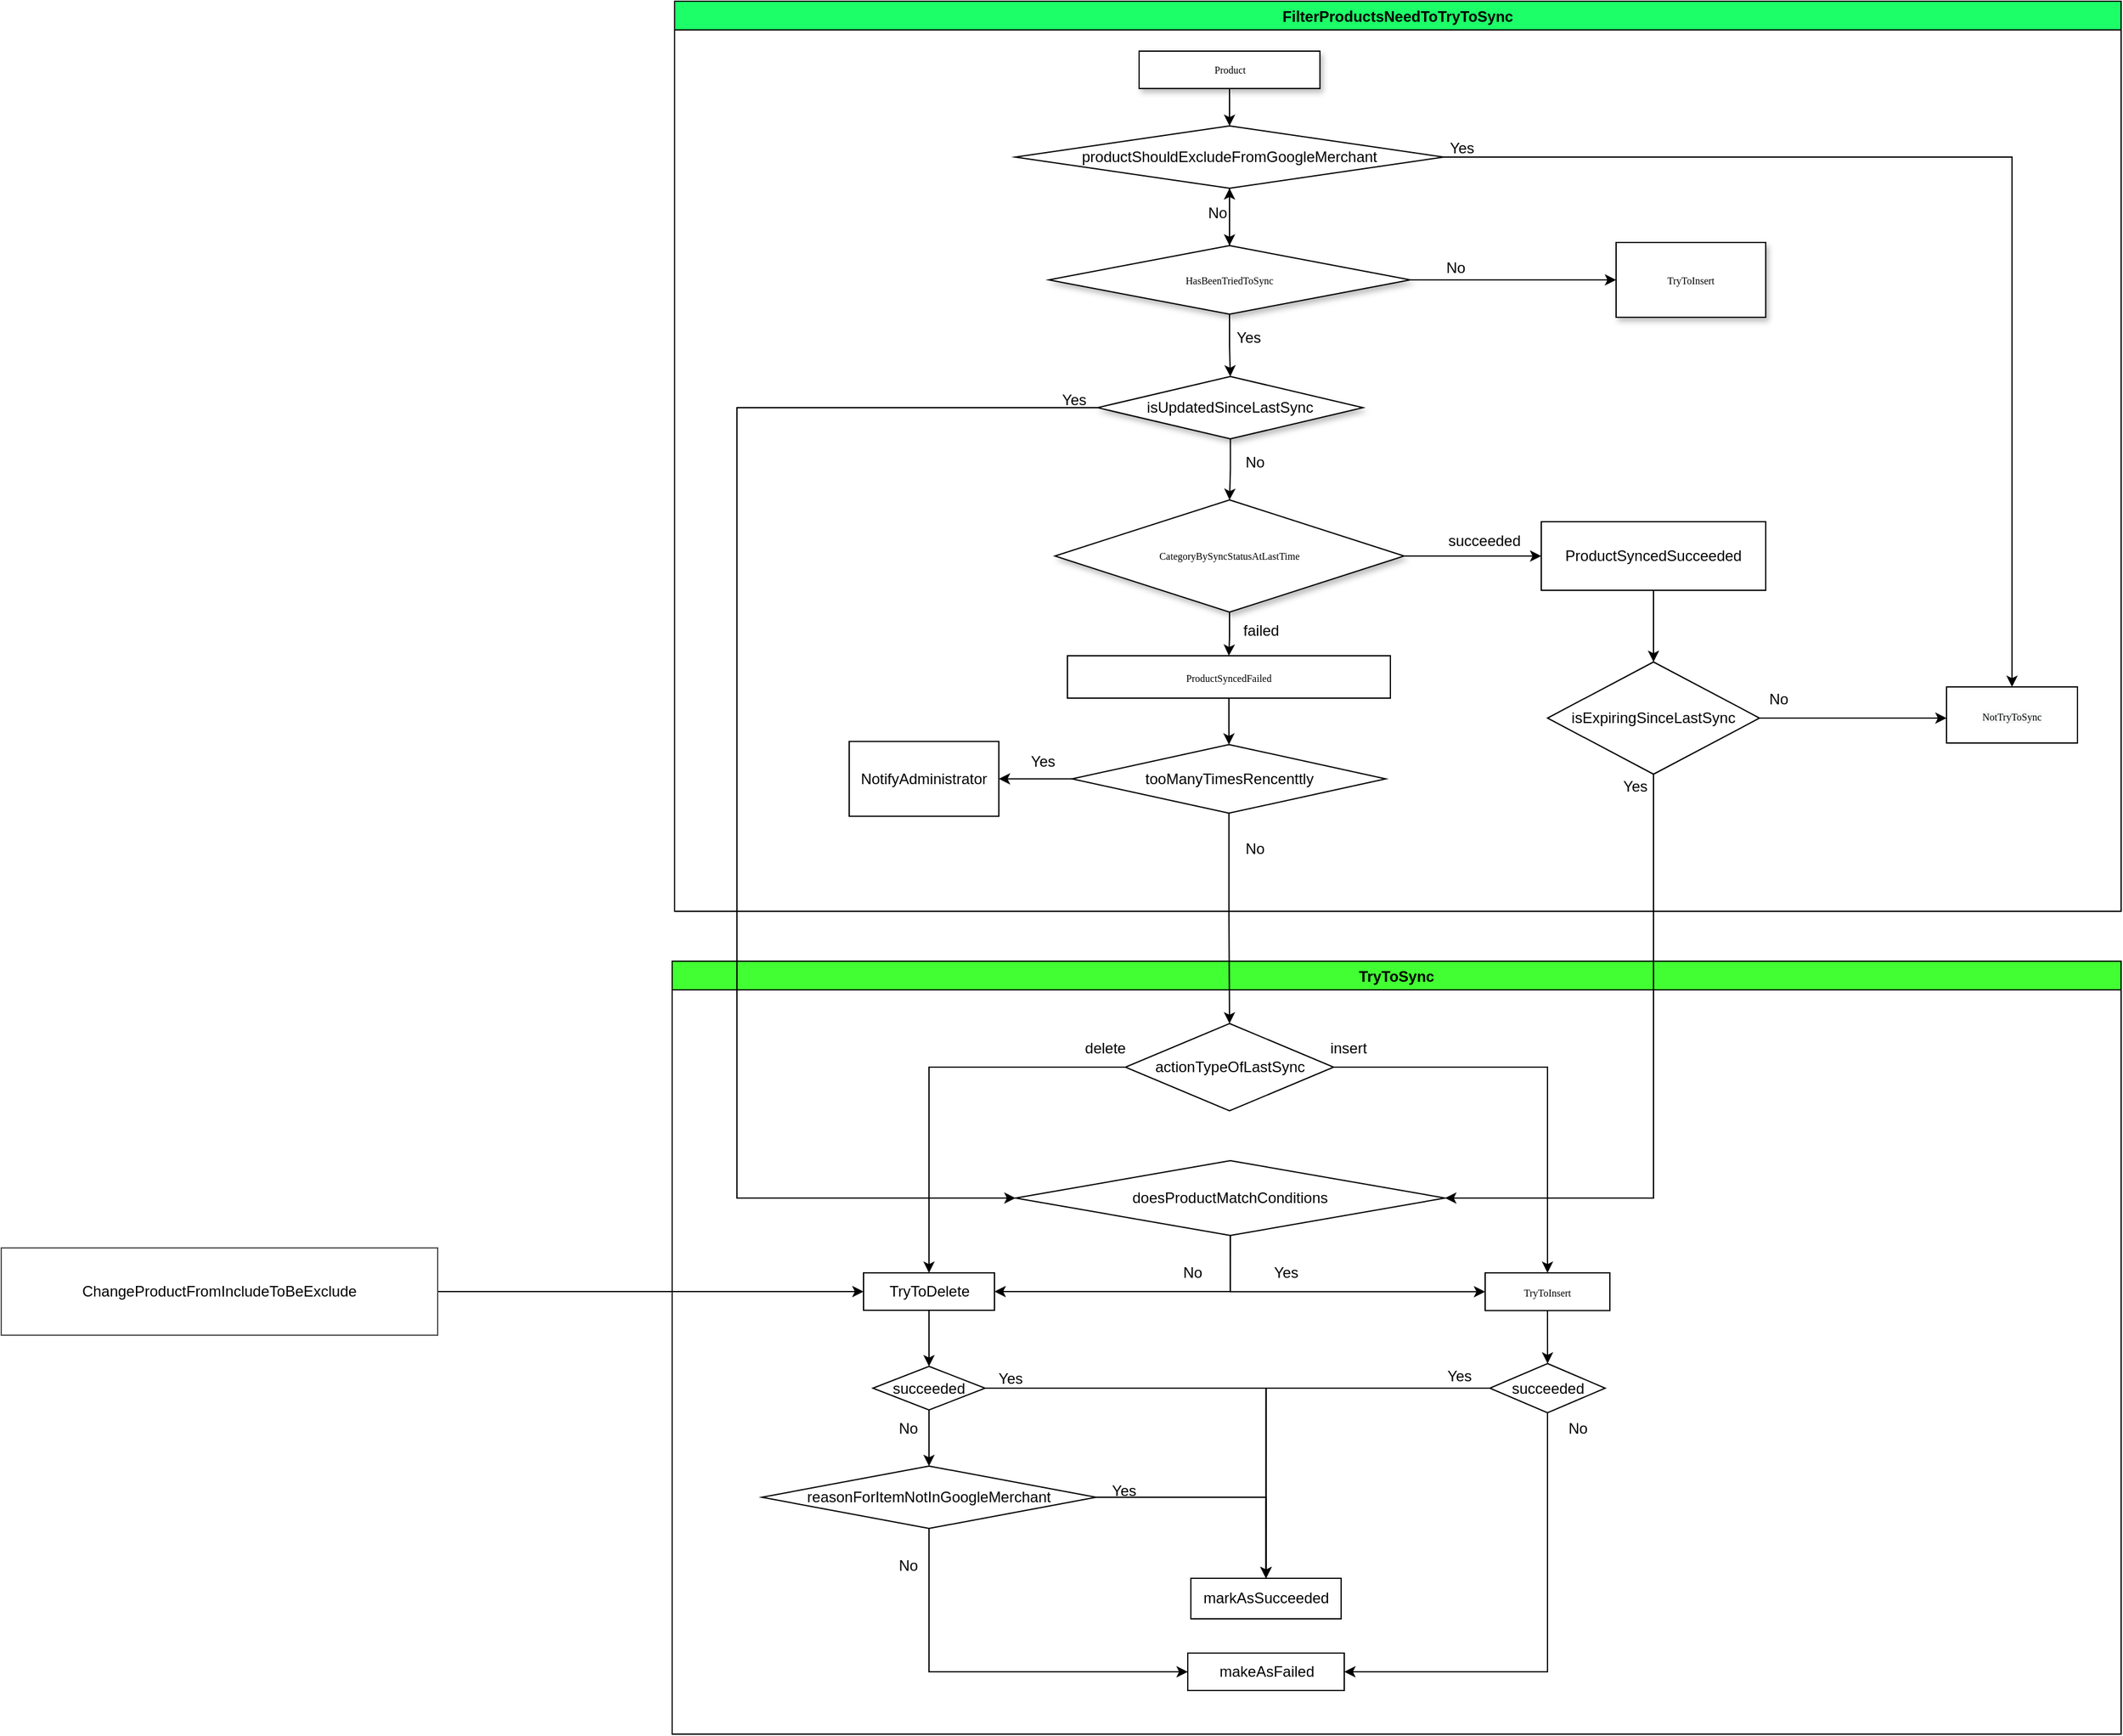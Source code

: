 <mxfile version="15.2.9" type="github">
  <diagram name="Page-1" id="edf60f1a-56cd-e834-aa8a-f176f3a09ee4">
    <mxGraphModel dx="2522" dy="706" grid="1" gridSize="10" guides="1" tooltips="1" connect="1" arrows="1" fold="1" page="1" pageScale="1" pageWidth="1100" pageHeight="850" background="none" math="0" shadow="0">
      <root>
        <mxCell id="0" />
        <mxCell id="1" parent="0" />
        <mxCell id="CbQrUeuHH6SoIER56HUJ-154" value="TryToSync" style="swimlane;shadow=0;fillColor=#41FF33;" vertex="1" parent="1">
          <mxGeometry x="168" y="1000" width="1162" height="620" as="geometry" />
        </mxCell>
        <mxCell id="CbQrUeuHH6SoIER56HUJ-128" value="delete" style="text;html=1;align=center;verticalAlign=middle;resizable=0;points=[];autosize=1;strokeColor=none;fillColor=none;" vertex="1" parent="CbQrUeuHH6SoIER56HUJ-154">
          <mxGeometry x="322" y="60" width="50" height="20" as="geometry" />
        </mxCell>
        <mxCell id="CbQrUeuHH6SoIER56HUJ-129" value="insert" style="text;html=1;align=center;verticalAlign=middle;resizable=0;points=[];autosize=1;strokeColor=none;fillColor=none;" vertex="1" parent="CbQrUeuHH6SoIER56HUJ-154">
          <mxGeometry x="522" y="60" width="40" height="20" as="geometry" />
        </mxCell>
        <mxCell id="CbQrUeuHH6SoIER56HUJ-15" value="doesProductMatchConditions" style="rhombus;whiteSpace=wrap;html=1;rounded=0;" vertex="1" parent="CbQrUeuHH6SoIER56HUJ-154">
          <mxGeometry x="275.38" y="160" width="344.5" height="60" as="geometry" />
        </mxCell>
        <mxCell id="CbQrUeuHH6SoIER56HUJ-142" style="edgeStyle=orthogonalEdgeStyle;rounded=0;orthogonalLoop=1;jettySize=auto;html=1;exitX=0.5;exitY=1;exitDx=0;exitDy=0;entryX=1;entryY=0.5;entryDx=0;entryDy=0;" edge="1" parent="CbQrUeuHH6SoIER56HUJ-154" source="CbQrUeuHH6SoIER56HUJ-15" target="CbQrUeuHH6SoIER56HUJ-34">
          <mxGeometry relative="1" as="geometry" />
        </mxCell>
        <mxCell id="CbQrUeuHH6SoIER56HUJ-50" value="reasonForItemNotInGoogleMerchant" style="rhombus;whiteSpace=wrap;html=1;rounded=0;" vertex="1" parent="CbQrUeuHH6SoIER56HUJ-154">
          <mxGeometry x="72" y="405" width="268" height="50" as="geometry" />
        </mxCell>
        <mxCell id="CbQrUeuHH6SoIER56HUJ-34" value="TryToDelete" style="whiteSpace=wrap;html=1;rounded=0;" vertex="1" parent="CbQrUeuHH6SoIER56HUJ-154">
          <mxGeometry x="153.5" y="250" width="105" height="30" as="geometry" />
        </mxCell>
        <mxCell id="CbQrUeuHH6SoIER56HUJ-81" style="edgeStyle=orthogonalEdgeStyle;rounded=0;orthogonalLoop=1;jettySize=auto;html=1;exitX=0.5;exitY=1;exitDx=0;exitDy=0;entryX=0.5;entryY=0;entryDx=0;entryDy=0;" edge="1" parent="CbQrUeuHH6SoIER56HUJ-154" source="CbQrUeuHH6SoIER56HUJ-43" target="CbQrUeuHH6SoIER56HUJ-50">
          <mxGeometry relative="1" as="geometry" />
        </mxCell>
        <mxCell id="CbQrUeuHH6SoIER56HUJ-43" value="succeeded" style="rhombus;whiteSpace=wrap;html=1;rounded=0;" vertex="1" parent="CbQrUeuHH6SoIER56HUJ-154">
          <mxGeometry x="161.0" y="325" width="90" height="35" as="geometry" />
        </mxCell>
        <mxCell id="CbQrUeuHH6SoIER56HUJ-82" style="edgeStyle=orthogonalEdgeStyle;rounded=0;orthogonalLoop=1;jettySize=auto;html=1;exitX=0.5;exitY=1;exitDx=0;exitDy=0;entryX=0.5;entryY=0;entryDx=0;entryDy=0;" edge="1" parent="CbQrUeuHH6SoIER56HUJ-154" source="CbQrUeuHH6SoIER56HUJ-34" target="CbQrUeuHH6SoIER56HUJ-43">
          <mxGeometry relative="1" as="geometry" />
        </mxCell>
        <mxCell id="CbQrUeuHH6SoIER56HUJ-146" style="edgeStyle=orthogonalEdgeStyle;rounded=0;orthogonalLoop=1;jettySize=auto;html=1;exitX=1;exitY=0.5;exitDx=0;exitDy=0;entryX=0.5;entryY=0;entryDx=0;entryDy=0;" edge="1" parent="CbQrUeuHH6SoIER56HUJ-154" source="CbQrUeuHH6SoIER56HUJ-50" target="CbQrUeuHH6SoIER56HUJ-77">
          <mxGeometry relative="1" as="geometry" />
        </mxCell>
        <mxCell id="CbQrUeuHH6SoIER56HUJ-151" style="edgeStyle=orthogonalEdgeStyle;rounded=0;orthogonalLoop=1;jettySize=auto;html=1;exitX=0.5;exitY=1;exitDx=0;exitDy=0;entryX=0;entryY=0.5;entryDx=0;entryDy=0;" edge="1" parent="CbQrUeuHH6SoIER56HUJ-154" source="CbQrUeuHH6SoIER56HUJ-50" target="CbQrUeuHH6SoIER56HUJ-56">
          <mxGeometry relative="1" as="geometry" />
        </mxCell>
        <mxCell id="CbQrUeuHH6SoIER56HUJ-56" value="makeAsFailed" style="rounded=0;whiteSpace=wrap;html=1;" vertex="1" parent="CbQrUeuHH6SoIER56HUJ-154">
          <mxGeometry x="413.5" y="555" width="125.5" height="30" as="geometry" />
        </mxCell>
        <mxCell id="CbQrUeuHH6SoIER56HUJ-77" value="markAsSucceeded" style="whiteSpace=wrap;html=1;rounded=0;" vertex="1" parent="CbQrUeuHH6SoIER56HUJ-154">
          <mxGeometry x="416" y="495" width="120.5" height="32.5" as="geometry" />
        </mxCell>
        <mxCell id="CbQrUeuHH6SoIER56HUJ-148" style="edgeStyle=orthogonalEdgeStyle;rounded=0;orthogonalLoop=1;jettySize=auto;html=1;exitX=1;exitY=0.5;exitDx=0;exitDy=0;entryX=0.5;entryY=0;entryDx=0;entryDy=0;" edge="1" parent="CbQrUeuHH6SoIER56HUJ-154" source="CbQrUeuHH6SoIER56HUJ-43" target="CbQrUeuHH6SoIER56HUJ-77">
          <mxGeometry relative="1" as="geometry" />
        </mxCell>
        <mxCell id="CbQrUeuHH6SoIER56HUJ-147" value="Yes" style="text;html=1;align=center;verticalAlign=middle;resizable=0;points=[];autosize=1;strokeColor=none;fillColor=none;" vertex="1" parent="CbQrUeuHH6SoIER56HUJ-154">
          <mxGeometry x="342.25" y="415" width="40" height="20" as="geometry" />
        </mxCell>
        <mxCell id="CbQrUeuHH6SoIER56HUJ-149" value="Yes" style="text;html=1;align=center;verticalAlign=middle;resizable=0;points=[];autosize=1;strokeColor=none;fillColor=none;" vertex="1" parent="CbQrUeuHH6SoIER56HUJ-154">
          <mxGeometry x="251" y="325" width="40" height="20" as="geometry" />
        </mxCell>
        <mxCell id="CbQrUeuHH6SoIER56HUJ-152" value="No" style="text;html=1;align=center;verticalAlign=middle;resizable=0;points=[];autosize=1;strokeColor=none;fillColor=none;" vertex="1" parent="CbQrUeuHH6SoIER56HUJ-154">
          <mxGeometry x="173.5" y="475" width="30" height="20" as="geometry" />
        </mxCell>
        <mxCell id="CbQrUeuHH6SoIER56HUJ-153" value="No" style="text;html=1;align=center;verticalAlign=middle;resizable=0;points=[];autosize=1;strokeColor=none;fillColor=none;" vertex="1" parent="CbQrUeuHH6SoIER56HUJ-154">
          <mxGeometry x="173.5" y="365" width="30" height="20" as="geometry" />
        </mxCell>
        <mxCell id="CbQrUeuHH6SoIER56HUJ-155" style="edgeStyle=orthogonalEdgeStyle;rounded=0;orthogonalLoop=1;jettySize=auto;html=1;exitX=0;exitY=0.5;exitDx=0;exitDy=0;entryX=0.5;entryY=0;entryDx=0;entryDy=0;" edge="1" parent="CbQrUeuHH6SoIER56HUJ-154" source="CbQrUeuHH6SoIER56HUJ-144" target="CbQrUeuHH6SoIER56HUJ-77">
          <mxGeometry relative="1" as="geometry" />
        </mxCell>
        <mxCell id="CbQrUeuHH6SoIER56HUJ-157" style="edgeStyle=orthogonalEdgeStyle;rounded=0;orthogonalLoop=1;jettySize=auto;html=1;exitX=0.5;exitY=1;exitDx=0;exitDy=0;entryX=1;entryY=0.5;entryDx=0;entryDy=0;" edge="1" parent="CbQrUeuHH6SoIER56HUJ-154" source="CbQrUeuHH6SoIER56HUJ-144" target="CbQrUeuHH6SoIER56HUJ-56">
          <mxGeometry relative="1" as="geometry" />
        </mxCell>
        <mxCell id="CbQrUeuHH6SoIER56HUJ-144" value="succeeded" style="rhombus;whiteSpace=wrap;html=1;rounded=0;" vertex="1" parent="CbQrUeuHH6SoIER56HUJ-154">
          <mxGeometry x="655.75" y="322.75" width="92.5" height="39.5" as="geometry" />
        </mxCell>
        <mxCell id="CbQrUeuHH6SoIER56HUJ-156" value="Yes" style="text;html=1;align=center;verticalAlign=middle;resizable=0;points=[];autosize=1;strokeColor=none;fillColor=none;" vertex="1" parent="CbQrUeuHH6SoIER56HUJ-154">
          <mxGeometry x="610.5" y="322.75" width="40" height="20" as="geometry" />
        </mxCell>
        <mxCell id="CbQrUeuHH6SoIER56HUJ-158" value="No" style="text;html=1;align=center;verticalAlign=middle;resizable=0;points=[];autosize=1;strokeColor=none;fillColor=none;" vertex="1" parent="CbQrUeuHH6SoIER56HUJ-154">
          <mxGeometry x="710.5" y="365" width="30" height="20" as="geometry" />
        </mxCell>
        <mxCell id="CbQrUeuHH6SoIER56HUJ-145" value="" style="edgeStyle=orthogonalEdgeStyle;rounded=0;orthogonalLoop=1;jettySize=auto;html=1;" edge="1" parent="CbQrUeuHH6SoIER56HUJ-154" source="CbQrUeuHH6SoIER56HUJ-93" target="CbQrUeuHH6SoIER56HUJ-144">
          <mxGeometry relative="1" as="geometry" />
        </mxCell>
        <mxCell id="CbQrUeuHH6SoIER56HUJ-93" value="&lt;span style=&quot;font-family: &amp;#34;verdana&amp;#34; ; font-size: 8px&quot;&gt;TryToInsert&lt;/span&gt;" style="rounded=0;whiteSpace=wrap;html=1;" vertex="1" parent="CbQrUeuHH6SoIER56HUJ-154">
          <mxGeometry x="652" y="250" width="100" height="30.25" as="geometry" />
        </mxCell>
        <mxCell id="CbQrUeuHH6SoIER56HUJ-143" style="edgeStyle=orthogonalEdgeStyle;rounded=0;orthogonalLoop=1;jettySize=auto;html=1;exitX=0.5;exitY=1;exitDx=0;exitDy=0;entryX=0;entryY=0.5;entryDx=0;entryDy=0;" edge="1" parent="CbQrUeuHH6SoIER56HUJ-154" source="CbQrUeuHH6SoIER56HUJ-15" target="CbQrUeuHH6SoIER56HUJ-93">
          <mxGeometry relative="1" as="geometry">
            <mxPoint x="425.25" y="230" as="sourcePoint" />
            <mxPoint x="307.5" y="400" as="targetPoint" />
          </mxGeometry>
        </mxCell>
        <mxCell id="CbQrUeuHH6SoIER56HUJ-159" value="No" style="text;html=1;align=center;verticalAlign=middle;resizable=0;points=[];autosize=1;strokeColor=none;fillColor=none;" vertex="1" parent="CbQrUeuHH6SoIER56HUJ-154">
          <mxGeometry x="402" y="240" width="30" height="20" as="geometry" />
        </mxCell>
        <mxCell id="CbQrUeuHH6SoIER56HUJ-160" value="Yes" style="text;html=1;align=center;verticalAlign=middle;resizable=0;points=[];autosize=1;strokeColor=none;fillColor=none;" vertex="1" parent="CbQrUeuHH6SoIER56HUJ-154">
          <mxGeometry x="472" y="240" width="40" height="20" as="geometry" />
        </mxCell>
        <mxCell id="EK-wam1igdU6rYTjhElC-139" style="edgeStyle=orthogonalEdgeStyle;rounded=0;orthogonalLoop=1;jettySize=auto;html=1;exitX=0.5;exitY=1;exitDx=0;exitDy=0;entryX=0.5;entryY=0;entryDx=0;entryDy=0;" parent="1" source="7Pt-dEw9oAocELptS7nf-5" target="EK-wam1igdU6rYTjhElC-64" edge="1">
          <mxGeometry relative="1" as="geometry" />
        </mxCell>
        <mxCell id="CbQrUeuHH6SoIER56HUJ-71" value="" style="edgeStyle=orthogonalEdgeStyle;rounded=0;orthogonalLoop=1;jettySize=auto;html=1;" edge="1" parent="1" source="7Pt-dEw9oAocELptS7nf-5" target="CbQrUeuHH6SoIER56HUJ-58">
          <mxGeometry relative="1" as="geometry" />
        </mxCell>
        <mxCell id="CbQrUeuHH6SoIER56HUJ-123" value="" style="edgeStyle=orthogonalEdgeStyle;rounded=0;orthogonalLoop=1;jettySize=auto;html=1;" edge="1" parent="1" source="7Pt-dEw9oAocELptS7nf-5" target="CbQrUeuHH6SoIER56HUJ-122">
          <mxGeometry relative="1" as="geometry" />
        </mxCell>
        <mxCell id="7Pt-dEw9oAocELptS7nf-5" value="&lt;span&gt;HasBeenTriedToSync&lt;/span&gt;" style="rhombus;whiteSpace=wrap;html=1;rounded=0;shadow=1;labelBackgroundColor=none;strokeWidth=1;fontFamily=Verdana;fontSize=8;align=center;" parent="1" vertex="1">
          <mxGeometry x="470" y="426" width="290" height="55" as="geometry" />
        </mxCell>
        <mxCell id="7Pt-dEw9oAocELptS7nf-24" value="" style="edgeStyle=orthogonalEdgeStyle;rounded=0;orthogonalLoop=1;jettySize=auto;html=1;" parent="1" edge="1">
          <mxGeometry relative="1" as="geometry">
            <mxPoint x="1370" y="690" as="targetPoint" />
          </mxGeometry>
        </mxCell>
        <mxCell id="EK-wam1igdU6rYTjhElC-19" value="No" style="text;html=1;align=center;verticalAlign=middle;resizable=0;points=[];autosize=1;strokeColor=none;fillColor=none;" parent="1" vertex="1">
          <mxGeometry x="781" y="433.5" width="30" height="20" as="geometry" />
        </mxCell>
        <mxCell id="EK-wam1igdU6rYTjhElC-20" value="Yes" style="text;html=1;align=center;verticalAlign=middle;resizable=0;points=[];autosize=1;strokeColor=none;fillColor=none;" parent="1" vertex="1">
          <mxGeometry x="610" y="490" width="40" height="20" as="geometry" />
        </mxCell>
        <mxCell id="EK-wam1igdU6rYTjhElC-71" value="" style="edgeStyle=orthogonalEdgeStyle;rounded=0;orthogonalLoop=1;jettySize=auto;html=1;entryX=0.5;entryY=0;entryDx=0;entryDy=0;" parent="1" source="EK-wam1igdU6rYTjhElC-64" target="EK-wam1igdU6rYTjhElC-99" edge="1">
          <mxGeometry relative="1" as="geometry">
            <mxPoint x="615.6" y="631" as="targetPoint" />
          </mxGeometry>
        </mxCell>
        <mxCell id="CbQrUeuHH6SoIER56HUJ-135" style="edgeStyle=orthogonalEdgeStyle;rounded=0;orthogonalLoop=1;jettySize=auto;html=1;exitX=0;exitY=0.5;exitDx=0;exitDy=0;entryX=0;entryY=0.5;entryDx=0;entryDy=0;" edge="1" parent="1" source="EK-wam1igdU6rYTjhElC-64" target="CbQrUeuHH6SoIER56HUJ-15">
          <mxGeometry relative="1" as="geometry">
            <Array as="points">
              <mxPoint x="220" y="556" />
              <mxPoint x="220" y="1190" />
            </Array>
          </mxGeometry>
        </mxCell>
        <mxCell id="EK-wam1igdU6rYTjhElC-64" value="&lt;span style=&quot;font-family: &amp;#34;helvetica&amp;#34; ; font-size: 12px&quot;&gt;isUpdatedSinceLastSync&lt;/span&gt;" style="rhombus;whiteSpace=wrap;html=1;rounded=0;shadow=1;fontFamily=Verdana;fontSize=8;strokeWidth=1;" parent="1" vertex="1">
          <mxGeometry x="509.25" y="531" width="212.75" height="50" as="geometry" />
        </mxCell>
        <mxCell id="EK-wam1igdU6rYTjhElC-91" style="edgeStyle=orthogonalEdgeStyle;rounded=0;orthogonalLoop=1;jettySize=auto;html=1;exitX=1;exitY=0.5;exitDx=0;exitDy=0;entryX=0;entryY=0.5;entryDx=0;entryDy=0;" parent="1" source="EK-wam1igdU6rYTjhElC-99" target="EK-wam1igdU6rYTjhElC-74" edge="1">
          <mxGeometry relative="1" as="geometry" />
        </mxCell>
        <mxCell id="EK-wam1igdU6rYTjhElC-100" value="" style="edgeStyle=orthogonalEdgeStyle;rounded=0;orthogonalLoop=1;jettySize=auto;html=1;" parent="1" target="EK-wam1igdU6rYTjhElC-99" edge="1">
          <mxGeometry relative="1" as="geometry">
            <mxPoint x="615.6" y="630" as="sourcePoint" />
          </mxGeometry>
        </mxCell>
        <mxCell id="EK-wam1igdU6rYTjhElC-109" value="" style="edgeStyle=orthogonalEdgeStyle;rounded=0;orthogonalLoop=1;jettySize=auto;html=1;" parent="1" source="EK-wam1igdU6rYTjhElC-75" target="EK-wam1igdU6rYTjhElC-108" edge="1">
          <mxGeometry relative="1" as="geometry" />
        </mxCell>
        <mxCell id="EK-wam1igdU6rYTjhElC-75" value="&lt;span style=&quot;font-family: &amp;#34;verdana&amp;#34; ; font-size: 8px&quot;&gt;ProductSyncedFailed&lt;/span&gt;" style="rounded=0;whiteSpace=wrap;html=1;" parent="1" vertex="1">
          <mxGeometry x="485" y="755" width="259" height="34" as="geometry" />
        </mxCell>
        <mxCell id="EK-wam1igdU6rYTjhElC-102" style="edgeStyle=orthogonalEdgeStyle;rounded=0;orthogonalLoop=1;jettySize=auto;html=1;exitX=0.5;exitY=1;exitDx=0;exitDy=0;" parent="1" source="EK-wam1igdU6rYTjhElC-99" target="EK-wam1igdU6rYTjhElC-75" edge="1">
          <mxGeometry relative="1" as="geometry" />
        </mxCell>
        <mxCell id="EK-wam1igdU6rYTjhElC-99" value="CategoryBySyncStatusAtLastTime" style="rhombus;whiteSpace=wrap;html=1;rounded=0;shadow=1;fontFamily=Verdana;fontSize=8;strokeWidth=1;" parent="1" vertex="1">
          <mxGeometry x="475" y="630" width="280" height="90" as="geometry" />
        </mxCell>
        <mxCell id="EK-wam1igdU6rYTjhElC-101" value="succeeded" style="text;html=1;align=center;verticalAlign=middle;resizable=0;points=[];autosize=1;strokeColor=none;fillColor=none;" parent="1" vertex="1">
          <mxGeometry x="784" y="653.25" width="70" height="20" as="geometry" />
        </mxCell>
        <mxCell id="EK-wam1igdU6rYTjhElC-103" value="failed" style="text;html=1;align=center;verticalAlign=middle;resizable=0;points=[];autosize=1;strokeColor=none;fillColor=none;" parent="1" vertex="1">
          <mxGeometry x="620" y="725" width="40" height="20" as="geometry" />
        </mxCell>
        <mxCell id="EK-wam1igdU6rYTjhElC-133" style="edgeStyle=orthogonalEdgeStyle;rounded=0;orthogonalLoop=1;jettySize=auto;html=1;exitX=0;exitY=0.5;exitDx=0;exitDy=0;entryX=1;entryY=0.5;entryDx=0;entryDy=0;" parent="1" source="EK-wam1igdU6rYTjhElC-108" target="EK-wam1igdU6rYTjhElC-116" edge="1">
          <mxGeometry relative="1" as="geometry" />
        </mxCell>
        <mxCell id="CbQrUeuHH6SoIER56HUJ-98" value="" style="edgeStyle=orthogonalEdgeStyle;rounded=0;orthogonalLoop=1;jettySize=auto;html=1;" edge="1" parent="1" source="EK-wam1igdU6rYTjhElC-108" target="CbQrUeuHH6SoIER56HUJ-97">
          <mxGeometry relative="1" as="geometry" />
        </mxCell>
        <mxCell id="EK-wam1igdU6rYTjhElC-108" value="tooManyTimesRencenttly" style="rhombus;whiteSpace=wrap;html=1;rounded=0;" parent="1" vertex="1">
          <mxGeometry x="488.75" y="826.25" width="251.5" height="55" as="geometry" />
        </mxCell>
        <mxCell id="EK-wam1igdU6rYTjhElC-116" value="NotifyAdministrator" style="rounded=0;whiteSpace=wrap;html=1;" parent="1" vertex="1">
          <mxGeometry x="310" y="823.75" width="120" height="60" as="geometry" />
        </mxCell>
        <mxCell id="EK-wam1igdU6rYTjhElC-122" value="No" style="text;html=1;align=center;verticalAlign=middle;resizable=0;points=[];autosize=1;strokeColor=none;fillColor=none;" parent="1" vertex="1">
          <mxGeometry x="620" y="900" width="30" height="20" as="geometry" />
        </mxCell>
        <mxCell id="EK-wam1igdU6rYTjhElC-123" value="Yes" style="text;html=1;align=center;verticalAlign=middle;resizable=0;points=[];autosize=1;strokeColor=none;fillColor=none;" parent="1" vertex="1">
          <mxGeometry x="445" y="830" width="40" height="20" as="geometry" />
        </mxCell>
        <mxCell id="EK-wam1igdU6rYTjhElC-140" value="No" style="text;html=1;align=center;verticalAlign=middle;resizable=0;points=[];autosize=1;strokeColor=none;fillColor=none;" parent="1" vertex="1">
          <mxGeometry x="620" y="590" width="30" height="20" as="geometry" />
        </mxCell>
        <mxCell id="CbQrUeuHH6SoIER56HUJ-7" value="FilterProductsNeedToTryToSync" style="swimlane;fillColor=#1CFF68;" vertex="1" parent="1">
          <mxGeometry x="170" y="230" width="1160" height="730" as="geometry" />
        </mxCell>
        <mxCell id="CbQrUeuHH6SoIER56HUJ-134" style="edgeStyle=orthogonalEdgeStyle;rounded=0;orthogonalLoop=1;jettySize=auto;html=1;exitX=1;exitY=0.5;exitDx=0;exitDy=0;entryX=0.5;entryY=0;entryDx=0;entryDy=0;" edge="1" parent="CbQrUeuHH6SoIER56HUJ-7" source="CbQrUeuHH6SoIER56HUJ-58" target="EK-wam1igdU6rYTjhElC-120">
          <mxGeometry relative="1" as="geometry" />
        </mxCell>
        <mxCell id="CbQrUeuHH6SoIER56HUJ-58" value="productShouldExcludeFromGoogleMerchant" style="rhombus;whiteSpace=wrap;html=1;rounded=0;" vertex="1" parent="CbQrUeuHH6SoIER56HUJ-7">
          <mxGeometry x="273.22" y="100" width="343.56" height="50" as="geometry" />
        </mxCell>
        <mxCell id="CbQrUeuHH6SoIER56HUJ-70" style="edgeStyle=orthogonalEdgeStyle;rounded=0;orthogonalLoop=1;jettySize=auto;html=1;exitX=0.5;exitY=1;exitDx=0;exitDy=0;" edge="1" parent="CbQrUeuHH6SoIER56HUJ-7" source="7Pt-dEw9oAocELptS7nf-1" target="CbQrUeuHH6SoIER56HUJ-58">
          <mxGeometry relative="1" as="geometry" />
        </mxCell>
        <mxCell id="7Pt-dEw9oAocELptS7nf-1" value="Product" style="whiteSpace=wrap;html=1;rounded=0;shadow=1;labelBackgroundColor=none;strokeWidth=1;fontFamily=Verdana;fontSize=8;align=center;" parent="CbQrUeuHH6SoIER56HUJ-7" vertex="1">
          <mxGeometry x="372.5" y="40" width="145" height="30" as="geometry" />
        </mxCell>
        <mxCell id="CbQrUeuHH6SoIER56HUJ-61" value="No" style="text;html=1;align=center;verticalAlign=middle;resizable=0;points=[];autosize=1;strokeColor=none;fillColor=none;" vertex="1" parent="CbQrUeuHH6SoIER56HUJ-7">
          <mxGeometry x="420" y="160" width="30" height="20" as="geometry" />
        </mxCell>
        <mxCell id="EK-wam1igdU6rYTjhElC-120" value="&#xa;&#xa;&lt;span style=&quot;color: rgb(0, 0, 0); font-family: verdana; font-size: 8px; font-style: normal; font-weight: 400; letter-spacing: normal; text-align: center; text-indent: 0px; text-transform: none; word-spacing: 0px; background-color: rgb(248, 249, 250); display: inline; float: none;&quot;&gt;NotTryToSync&lt;/span&gt;&#xa;&#xa;" style="rounded=0;whiteSpace=wrap;html=1;" parent="CbQrUeuHH6SoIER56HUJ-7" vertex="1">
          <mxGeometry x="1020" y="550" width="105" height="45" as="geometry" />
        </mxCell>
        <mxCell id="CbQrUeuHH6SoIER56HUJ-68" value="Yes" style="text;html=1;align=center;verticalAlign=middle;resizable=0;points=[];autosize=1;strokeColor=none;fillColor=none;" vertex="1" parent="CbQrUeuHH6SoIER56HUJ-7">
          <mxGeometry x="750" y="620" width="40" height="20" as="geometry" />
        </mxCell>
        <mxCell id="CbQrUeuHH6SoIER56HUJ-66" value="No" style="text;html=1;align=center;verticalAlign=middle;resizable=0;points=[];autosize=1;strokeColor=none;fillColor=none;" vertex="1" parent="CbQrUeuHH6SoIER56HUJ-7">
          <mxGeometry x="870" y="550" width="30" height="20" as="geometry" />
        </mxCell>
        <mxCell id="EK-wam1igdU6rYTjhElC-80" value="isExpiringSinceLastSync" style="rhombus;whiteSpace=wrap;html=1;" parent="CbQrUeuHH6SoIER56HUJ-7" vertex="1">
          <mxGeometry x="700" y="530" width="170" height="90" as="geometry" />
        </mxCell>
        <mxCell id="EK-wam1igdU6rYTjhElC-121" style="edgeStyle=orthogonalEdgeStyle;rounded=0;orthogonalLoop=1;jettySize=auto;html=1;exitX=1;exitY=0.5;exitDx=0;exitDy=0;" parent="CbQrUeuHH6SoIER56HUJ-7" source="EK-wam1igdU6rYTjhElC-80" target="EK-wam1igdU6rYTjhElC-120" edge="1">
          <mxGeometry relative="1" as="geometry">
            <mxPoint x="860" y="610" as="sourcePoint" />
            <Array as="points">
              <mxPoint x="1120" y="575" />
              <mxPoint x="1120" y="575" />
            </Array>
          </mxGeometry>
        </mxCell>
        <mxCell id="EK-wam1igdU6rYTjhElC-74" value="ProductSyncedSucceeded" style="rounded=0;whiteSpace=wrap;html=1;" parent="CbQrUeuHH6SoIER56HUJ-7" vertex="1">
          <mxGeometry x="695" y="417.5" width="180" height="55" as="geometry" />
        </mxCell>
        <mxCell id="EK-wam1igdU6rYTjhElC-83" style="edgeStyle=orthogonalEdgeStyle;rounded=0;orthogonalLoop=1;jettySize=auto;html=1;exitX=0.5;exitY=1;exitDx=0;exitDy=0;entryX=0.5;entryY=0;entryDx=0;entryDy=0;" parent="CbQrUeuHH6SoIER56HUJ-7" source="EK-wam1igdU6rYTjhElC-74" target="EK-wam1igdU6rYTjhElC-80" edge="1">
          <mxGeometry relative="1" as="geometry" />
        </mxCell>
        <mxCell id="EK-wam1igdU6rYTjhElC-82" value="Yes" style="text;html=1;align=center;verticalAlign=middle;resizable=0;points=[];autosize=1;strokeColor=none;fillColor=none;" parent="CbQrUeuHH6SoIER56HUJ-7" vertex="1">
          <mxGeometry x="300" y="310" width="40" height="20" as="geometry" />
        </mxCell>
        <mxCell id="CbQrUeuHH6SoIER56HUJ-161" value="Yes" style="text;html=1;align=center;verticalAlign=middle;resizable=0;points=[];autosize=1;strokeColor=none;fillColor=none;" vertex="1" parent="CbQrUeuHH6SoIER56HUJ-7">
          <mxGeometry x="610.78" y="108" width="40" height="20" as="geometry" />
        </mxCell>
        <mxCell id="CbQrUeuHH6SoIER56HUJ-59" style="edgeStyle=orthogonalEdgeStyle;rounded=0;orthogonalLoop=1;jettySize=auto;html=1;exitX=0.5;exitY=1;exitDx=0;exitDy=0;entryX=0.5;entryY=0;entryDx=0;entryDy=0;" edge="1" parent="1" source="CbQrUeuHH6SoIER56HUJ-58" target="7Pt-dEw9oAocELptS7nf-5">
          <mxGeometry relative="1" as="geometry" />
        </mxCell>
        <mxCell id="CbQrUeuHH6SoIER56HUJ-122" value="TryToInsert" style="whiteSpace=wrap;html=1;rounded=0;shadow=1;fontFamily=Verdana;fontSize=8;strokeWidth=1;" vertex="1" parent="1">
          <mxGeometry x="925" y="423.5" width="120" height="60" as="geometry" />
        </mxCell>
        <mxCell id="CbQrUeuHH6SoIER56HUJ-137" style="edgeStyle=orthogonalEdgeStyle;rounded=0;orthogonalLoop=1;jettySize=auto;html=1;exitX=0.5;exitY=1;exitDx=0;exitDy=0;entryX=1;entryY=0.5;entryDx=0;entryDy=0;" edge="1" parent="1" source="EK-wam1igdU6rYTjhElC-80" target="CbQrUeuHH6SoIER56HUJ-15">
          <mxGeometry relative="1" as="geometry" />
        </mxCell>
        <mxCell id="CbQrUeuHH6SoIER56HUJ-139" style="edgeStyle=orthogonalEdgeStyle;rounded=0;orthogonalLoop=1;jettySize=auto;html=1;exitX=0;exitY=0.5;exitDx=0;exitDy=0;entryX=0.5;entryY=0;entryDx=0;entryDy=0;" edge="1" parent="1" source="CbQrUeuHH6SoIER56HUJ-97" target="CbQrUeuHH6SoIER56HUJ-34">
          <mxGeometry relative="1" as="geometry" />
        </mxCell>
        <mxCell id="CbQrUeuHH6SoIER56HUJ-140" style="edgeStyle=orthogonalEdgeStyle;rounded=0;orthogonalLoop=1;jettySize=auto;html=1;exitX=1;exitY=0.5;exitDx=0;exitDy=0;entryX=0.5;entryY=0;entryDx=0;entryDy=0;" edge="1" parent="1" source="CbQrUeuHH6SoIER56HUJ-97" target="CbQrUeuHH6SoIER56HUJ-93">
          <mxGeometry relative="1" as="geometry" />
        </mxCell>
        <mxCell id="CbQrUeuHH6SoIER56HUJ-97" value="actionTypeOfLastSync" style="rhombus;whiteSpace=wrap;html=1;rounded=0;" vertex="1" parent="1">
          <mxGeometry x="531.5" y="1050" width="167" height="70" as="geometry" />
        </mxCell>
        <mxCell id="CbQrUeuHH6SoIER56HUJ-166" style="edgeStyle=orthogonalEdgeStyle;rounded=0;orthogonalLoop=1;jettySize=auto;html=1;exitX=1;exitY=0.5;exitDx=0;exitDy=0;entryX=0;entryY=0.5;entryDx=0;entryDy=0;" edge="1" parent="1" source="CbQrUeuHH6SoIER56HUJ-164" target="CbQrUeuHH6SoIER56HUJ-34">
          <mxGeometry relative="1" as="geometry" />
        </mxCell>
        <mxCell id="CbQrUeuHH6SoIER56HUJ-164" value="ChangeProductFromIncludeToBeExclude" style="rounded=0;whiteSpace=wrap;html=1;shadow=0;strokeColor=#4D4D4D;fillColor=#FFFFFF;" vertex="1" parent="1">
          <mxGeometry x="-370" y="1230" width="350" height="70" as="geometry" />
        </mxCell>
      </root>
    </mxGraphModel>
  </diagram>
</mxfile>
